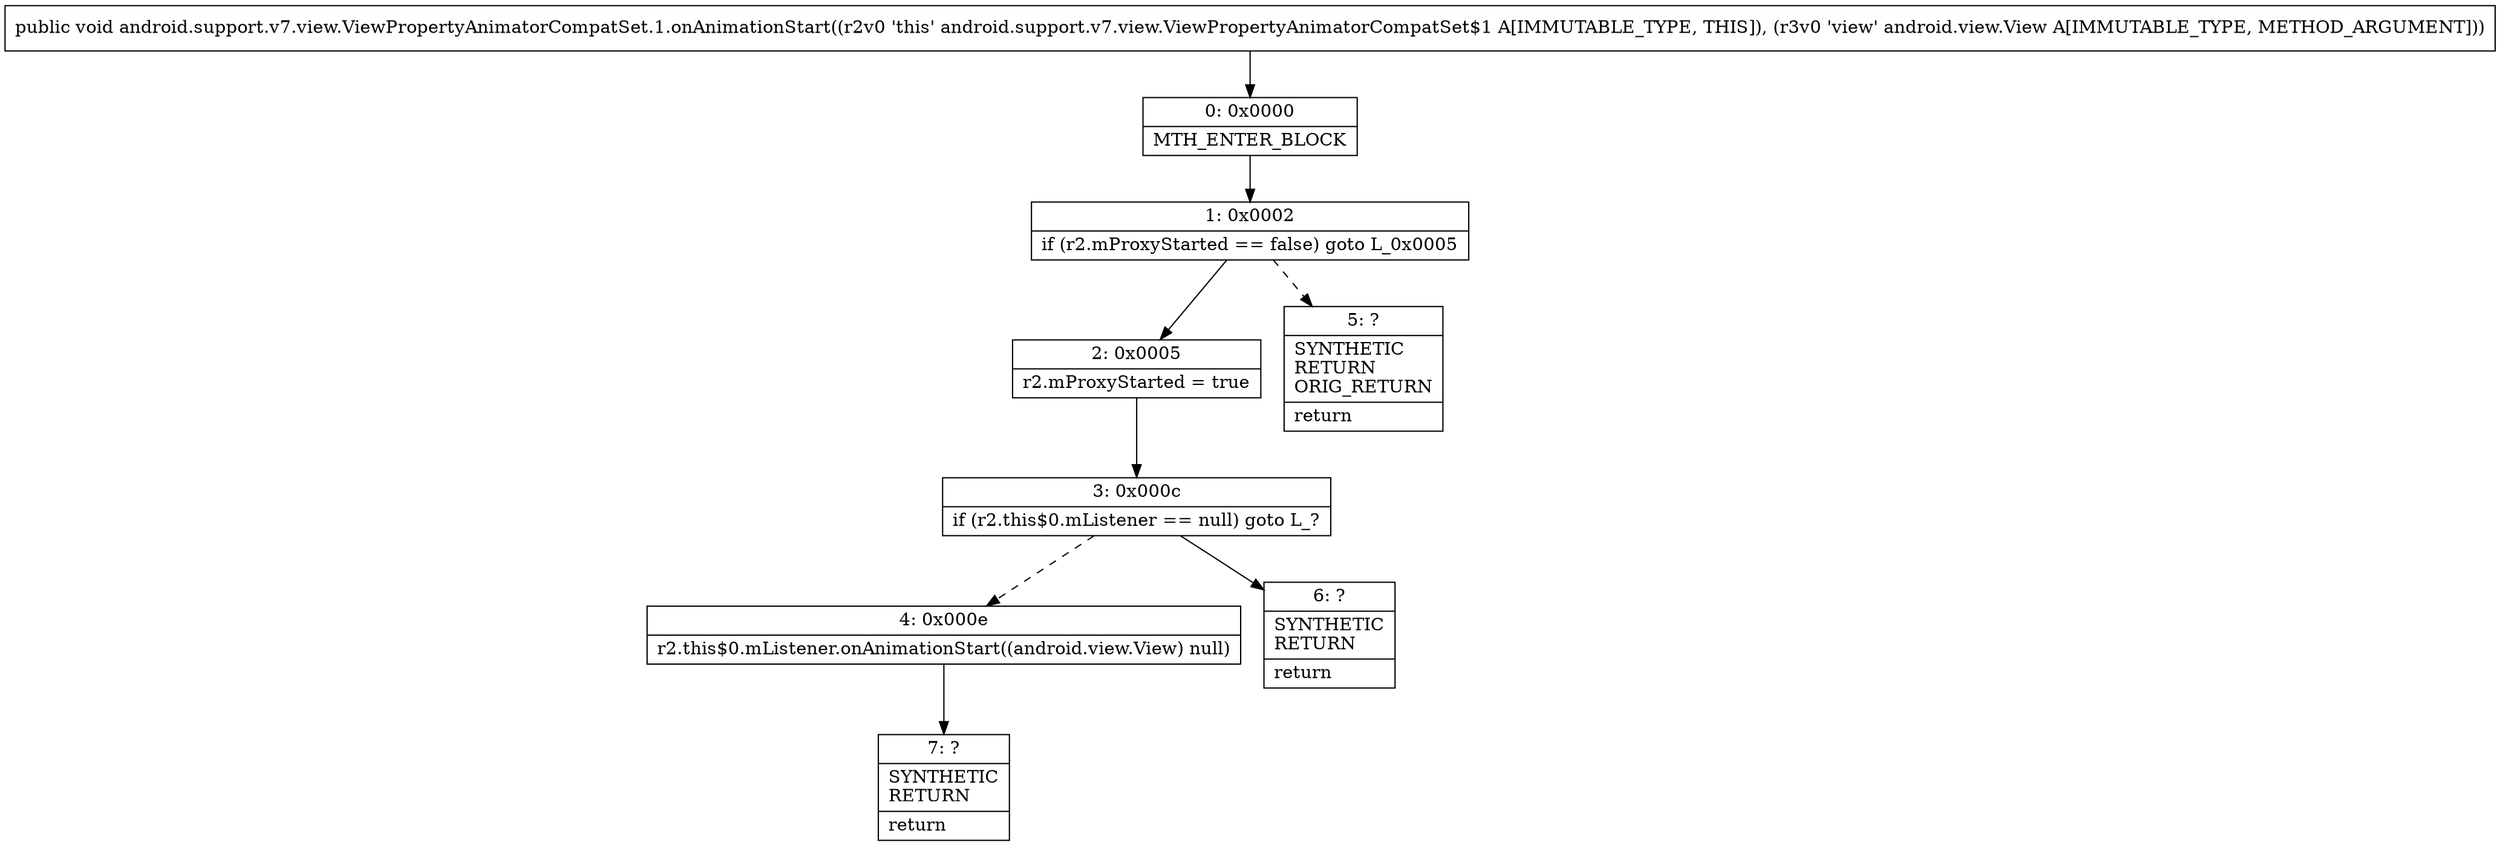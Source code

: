 digraph "CFG forandroid.support.v7.view.ViewPropertyAnimatorCompatSet.1.onAnimationStart(Landroid\/view\/View;)V" {
Node_0 [shape=record,label="{0\:\ 0x0000|MTH_ENTER_BLOCK\l}"];
Node_1 [shape=record,label="{1\:\ 0x0002|if (r2.mProxyStarted == false) goto L_0x0005\l}"];
Node_2 [shape=record,label="{2\:\ 0x0005|r2.mProxyStarted = true\l}"];
Node_3 [shape=record,label="{3\:\ 0x000c|if (r2.this$0.mListener == null) goto L_?\l}"];
Node_4 [shape=record,label="{4\:\ 0x000e|r2.this$0.mListener.onAnimationStart((android.view.View) null)\l}"];
Node_5 [shape=record,label="{5\:\ ?|SYNTHETIC\lRETURN\lORIG_RETURN\l|return\l}"];
Node_6 [shape=record,label="{6\:\ ?|SYNTHETIC\lRETURN\l|return\l}"];
Node_7 [shape=record,label="{7\:\ ?|SYNTHETIC\lRETURN\l|return\l}"];
MethodNode[shape=record,label="{public void android.support.v7.view.ViewPropertyAnimatorCompatSet.1.onAnimationStart((r2v0 'this' android.support.v7.view.ViewPropertyAnimatorCompatSet$1 A[IMMUTABLE_TYPE, THIS]), (r3v0 'view' android.view.View A[IMMUTABLE_TYPE, METHOD_ARGUMENT])) }"];
MethodNode -> Node_0;
Node_0 -> Node_1;
Node_1 -> Node_2;
Node_1 -> Node_5[style=dashed];
Node_2 -> Node_3;
Node_3 -> Node_4[style=dashed];
Node_3 -> Node_6;
Node_4 -> Node_7;
}


